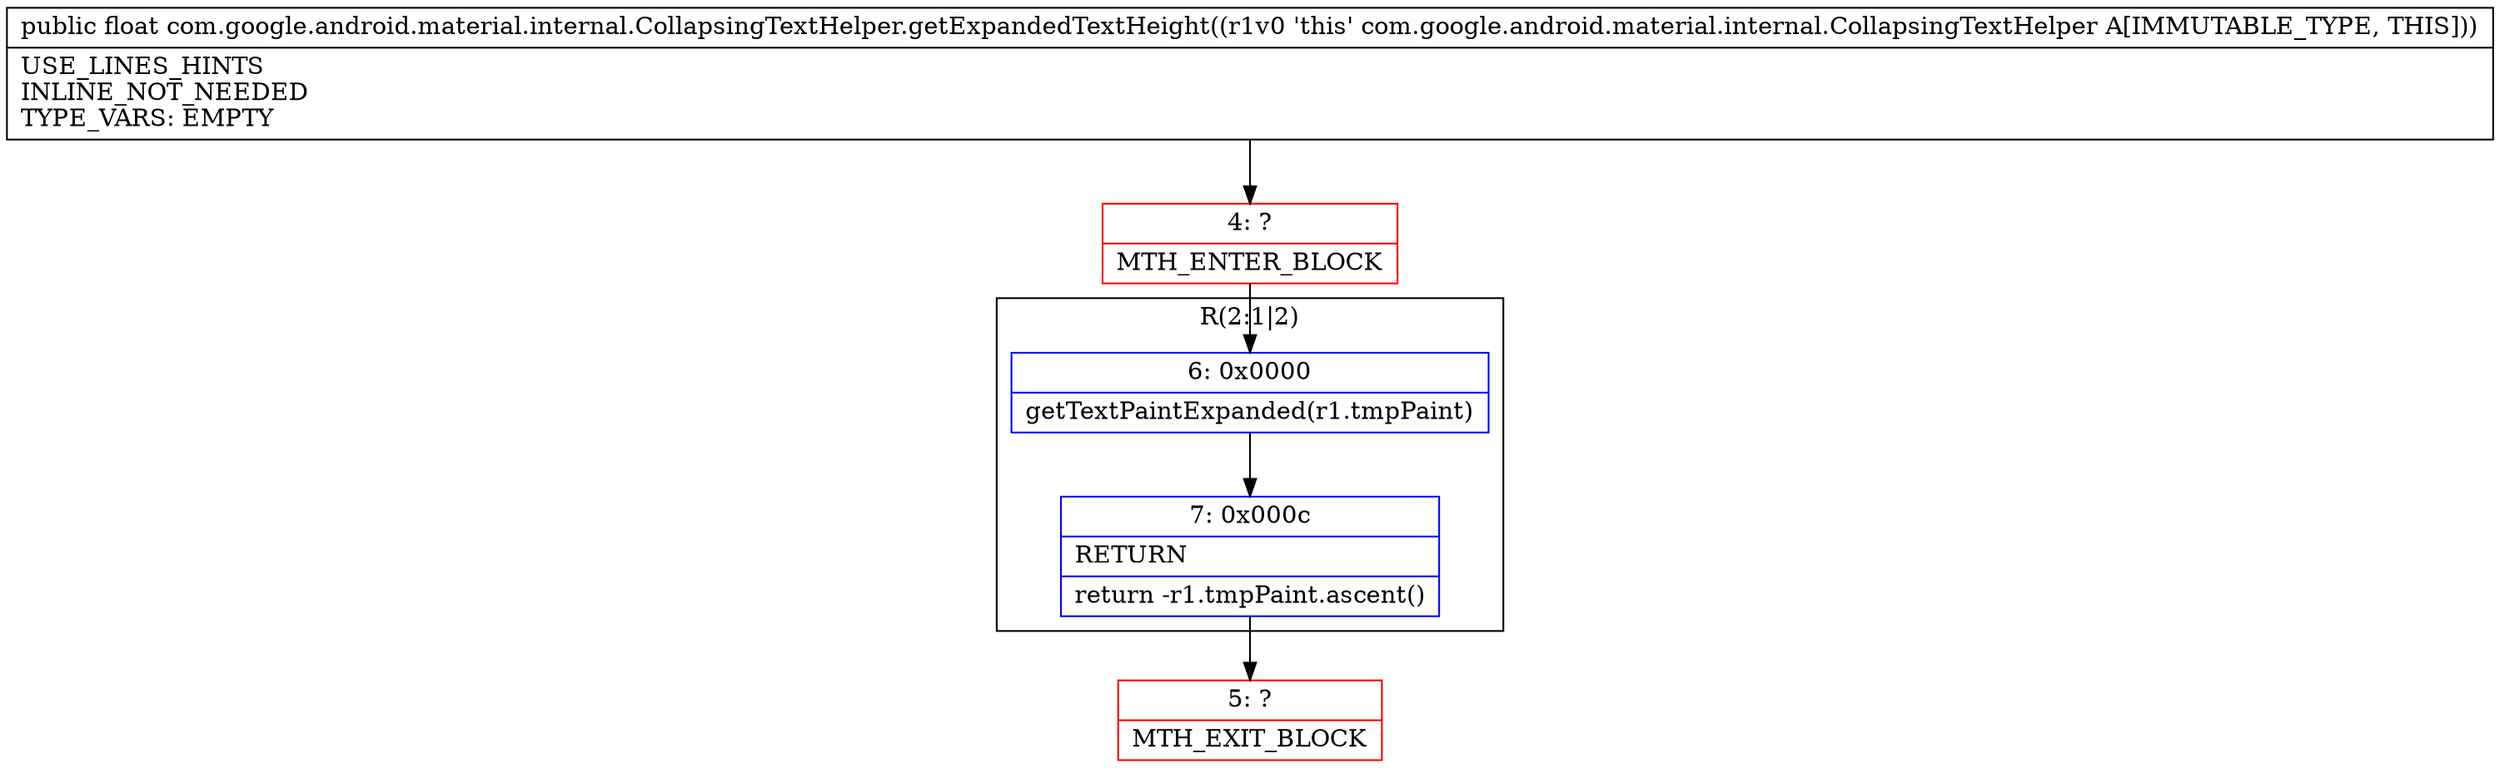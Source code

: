 digraph "CFG forcom.google.android.material.internal.CollapsingTextHelper.getExpandedTextHeight()F" {
subgraph cluster_Region_980669385 {
label = "R(2:1|2)";
node [shape=record,color=blue];
Node_6 [shape=record,label="{6\:\ 0x0000|getTextPaintExpanded(r1.tmpPaint)\l}"];
Node_7 [shape=record,label="{7\:\ 0x000c|RETURN\l|return \-r1.tmpPaint.ascent()\l}"];
}
Node_4 [shape=record,color=red,label="{4\:\ ?|MTH_ENTER_BLOCK\l}"];
Node_5 [shape=record,color=red,label="{5\:\ ?|MTH_EXIT_BLOCK\l}"];
MethodNode[shape=record,label="{public float com.google.android.material.internal.CollapsingTextHelper.getExpandedTextHeight((r1v0 'this' com.google.android.material.internal.CollapsingTextHelper A[IMMUTABLE_TYPE, THIS]))  | USE_LINES_HINTS\lINLINE_NOT_NEEDED\lTYPE_VARS: EMPTY\l}"];
MethodNode -> Node_4;Node_6 -> Node_7;
Node_7 -> Node_5;
Node_4 -> Node_6;
}

